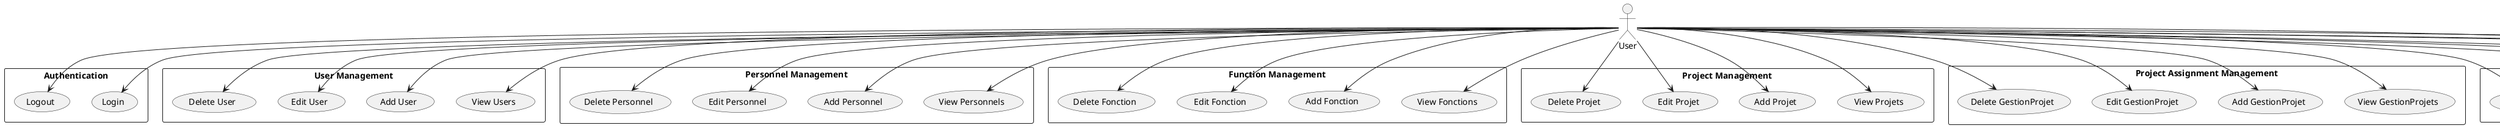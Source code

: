 @startuml Use Case Diagram for Project Management App

actor "User" as User

rectangle "Authentication" {
    User --> (Login)
    User --> (Logout)
}

rectangle "User Management" {
    User --> (View Users)
    User --> (Add User)
    User --> (Edit User)
    User --> (Delete User)
}

rectangle "Personnel Management" {
    User --> (View Personnels)
    User --> (Add Personnel)
    User --> (Edit Personnel)
    User --> (Delete Personnel)
}

rectangle "Function Management" {
    User --> (View Fonctions)
    User --> (Add Fonction)
    User --> (Edit Fonction)
    User --> (Delete Fonction)
}

rectangle "Project Management" {
    User --> (View Projets)
    User --> (Add Projet)
    User --> (Edit Projet)
    User --> (Delete Projet)
}

rectangle "Project Assignment Management" {
    User --> (View GestionProjets)
    User --> (Add GestionProjet)
    User --> (Edit GestionProjet)
    User --> (Delete GestionProjet)
}

rectangle "Task Management" {
    User --> (View Taches)
    User --> (Add Tach)
    User --> (Edit Tach)
    User --> (Delete Tach)
}

rectangle "Dashboard" {
    User --> (View Main Page)
    User --> (Search Projects by Date)
    User --> (Export to Excel)
    User --> (Export to PDF)
}

@enduml
